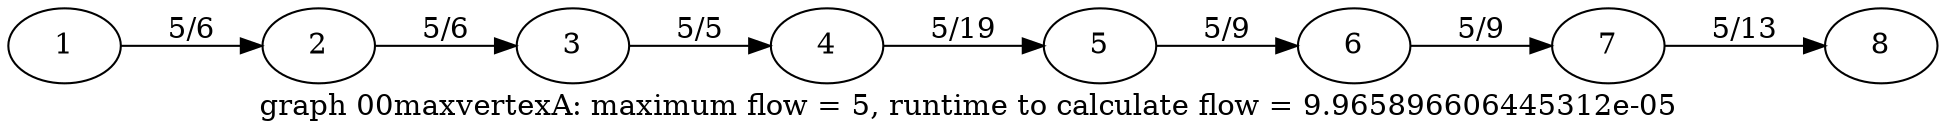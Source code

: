 digraph g{

rankdir = LR

1 -> 2 [label = " 5/6 "];
2 -> 3 [label = " 5/6 "];
3 -> 4 [label = " 5/5 "];
4 -> 5 [label = " 5/19 "];
5 -> 6 [label = " 5/9 "];
6 -> 7 [label = " 5/9 "];
7 -> 8 [label = " 5/13 "];

label = "graph 00maxvertexA: maximum flow = 5, runtime to calculate flow = 9.965896606445312e-05 "
}